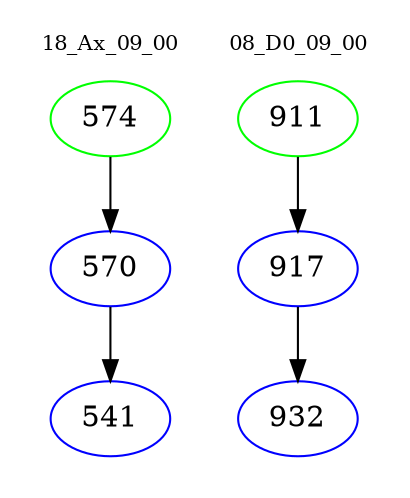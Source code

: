 digraph{
subgraph cluster_0 {
color = white
label = "18_Ax_09_00";
fontsize=10;
T0_574 [label="574", color="green"]
T0_574 -> T0_570 [color="black"]
T0_570 [label="570", color="blue"]
T0_570 -> T0_541 [color="black"]
T0_541 [label="541", color="blue"]
}
subgraph cluster_1 {
color = white
label = "08_D0_09_00";
fontsize=10;
T1_911 [label="911", color="green"]
T1_911 -> T1_917 [color="black"]
T1_917 [label="917", color="blue"]
T1_917 -> T1_932 [color="black"]
T1_932 [label="932", color="blue"]
}
}
